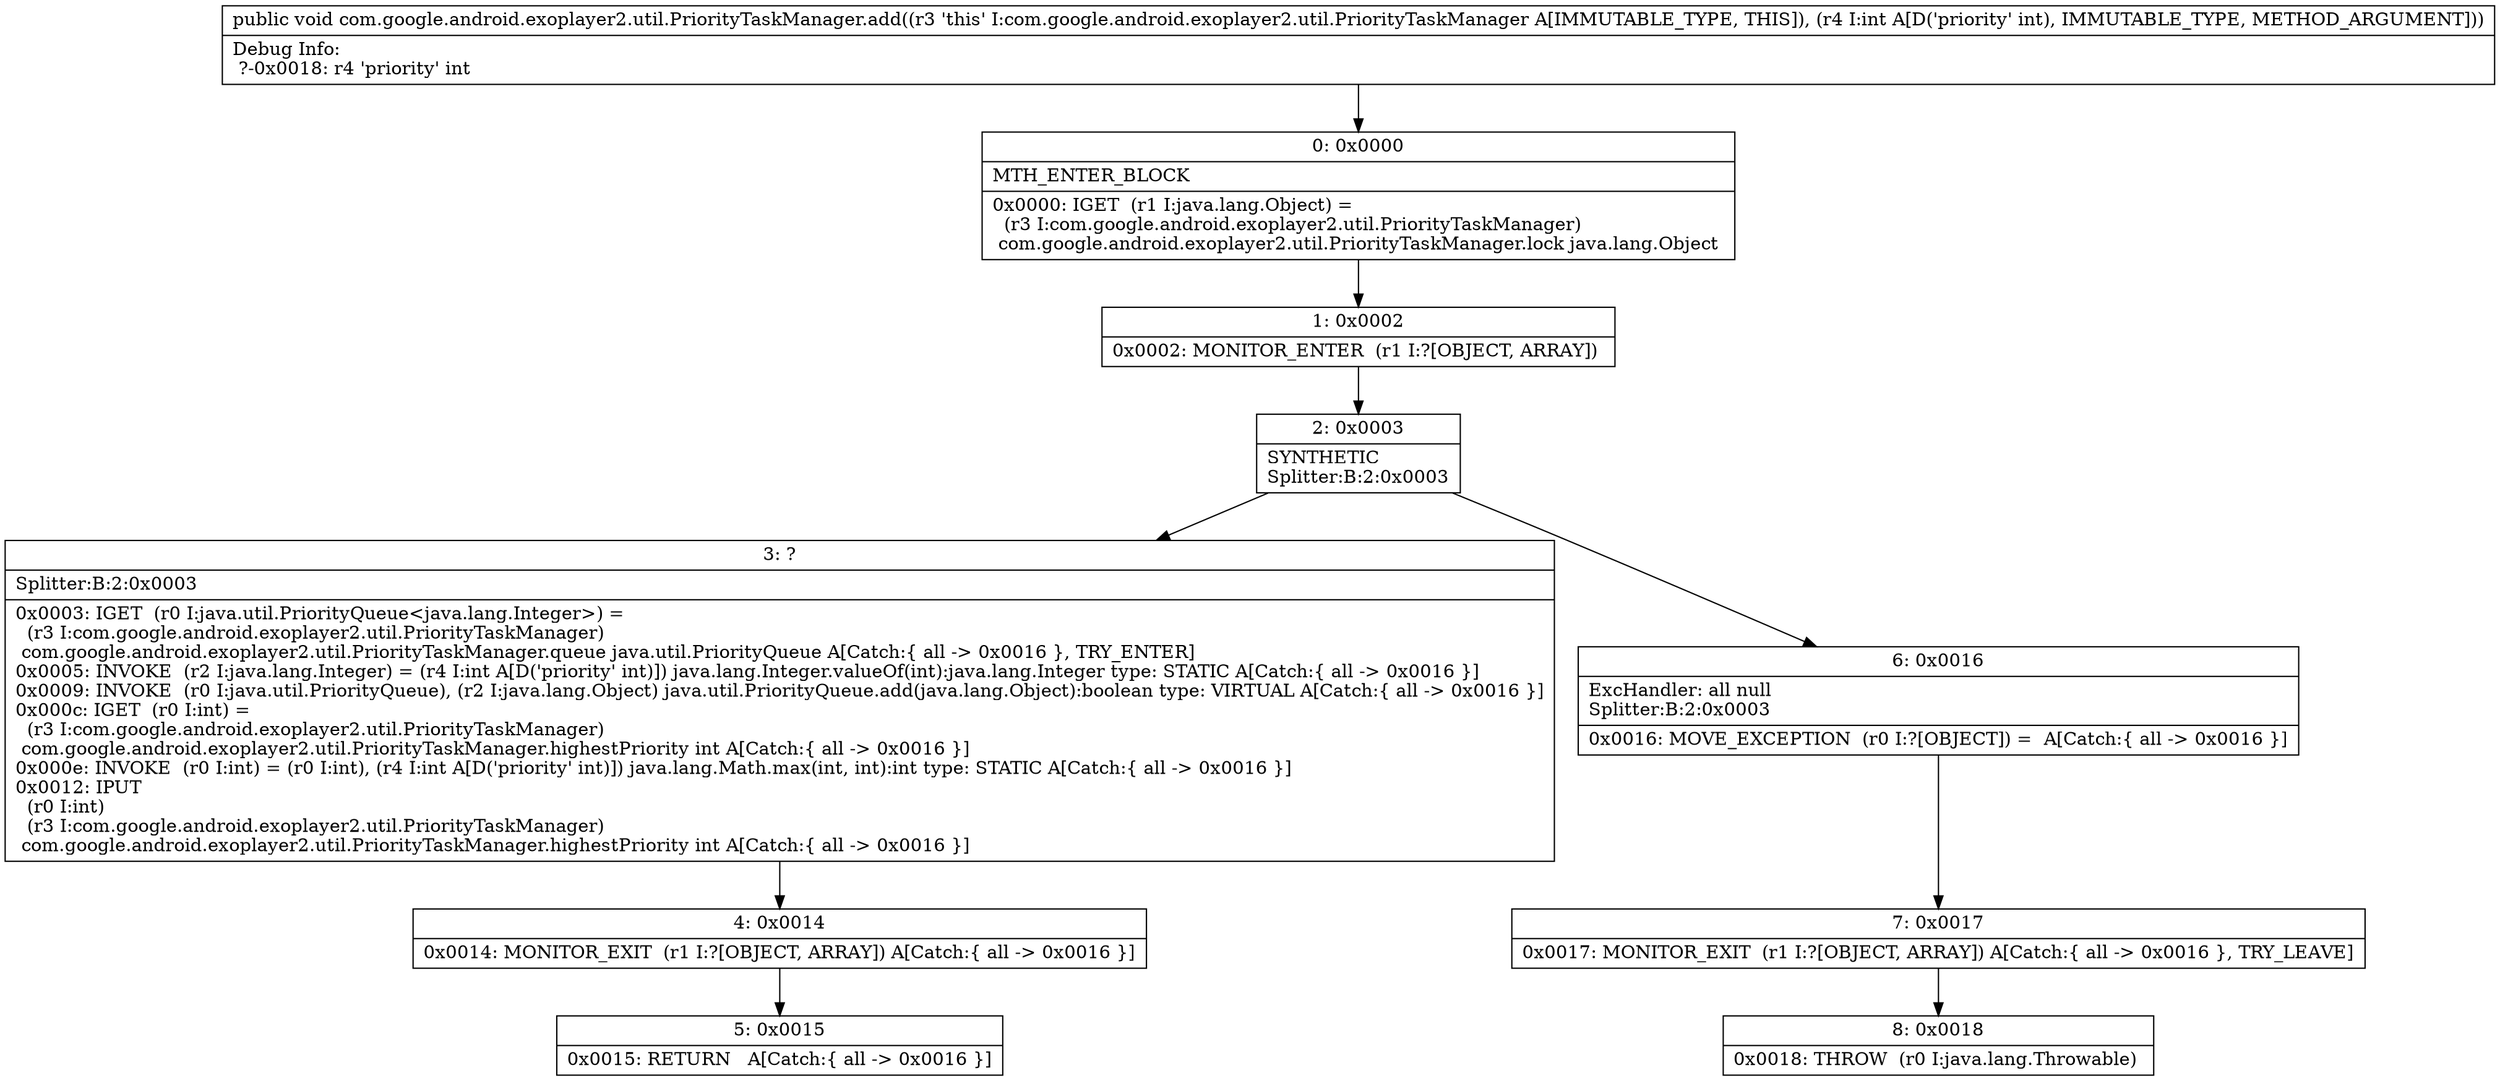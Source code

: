 digraph "CFG forcom.google.android.exoplayer2.util.PriorityTaskManager.add(I)V" {
Node_0 [shape=record,label="{0\:\ 0x0000|MTH_ENTER_BLOCK\l|0x0000: IGET  (r1 I:java.lang.Object) = \l  (r3 I:com.google.android.exoplayer2.util.PriorityTaskManager)\l com.google.android.exoplayer2.util.PriorityTaskManager.lock java.lang.Object \l}"];
Node_1 [shape=record,label="{1\:\ 0x0002|0x0002: MONITOR_ENTER  (r1 I:?[OBJECT, ARRAY]) \l}"];
Node_2 [shape=record,label="{2\:\ 0x0003|SYNTHETIC\lSplitter:B:2:0x0003\l}"];
Node_3 [shape=record,label="{3\:\ ?|Splitter:B:2:0x0003\l|0x0003: IGET  (r0 I:java.util.PriorityQueue\<java.lang.Integer\>) = \l  (r3 I:com.google.android.exoplayer2.util.PriorityTaskManager)\l com.google.android.exoplayer2.util.PriorityTaskManager.queue java.util.PriorityQueue A[Catch:\{ all \-\> 0x0016 \}, TRY_ENTER]\l0x0005: INVOKE  (r2 I:java.lang.Integer) = (r4 I:int A[D('priority' int)]) java.lang.Integer.valueOf(int):java.lang.Integer type: STATIC A[Catch:\{ all \-\> 0x0016 \}]\l0x0009: INVOKE  (r0 I:java.util.PriorityQueue), (r2 I:java.lang.Object) java.util.PriorityQueue.add(java.lang.Object):boolean type: VIRTUAL A[Catch:\{ all \-\> 0x0016 \}]\l0x000c: IGET  (r0 I:int) = \l  (r3 I:com.google.android.exoplayer2.util.PriorityTaskManager)\l com.google.android.exoplayer2.util.PriorityTaskManager.highestPriority int A[Catch:\{ all \-\> 0x0016 \}]\l0x000e: INVOKE  (r0 I:int) = (r0 I:int), (r4 I:int A[D('priority' int)]) java.lang.Math.max(int, int):int type: STATIC A[Catch:\{ all \-\> 0x0016 \}]\l0x0012: IPUT  \l  (r0 I:int)\l  (r3 I:com.google.android.exoplayer2.util.PriorityTaskManager)\l com.google.android.exoplayer2.util.PriorityTaskManager.highestPriority int A[Catch:\{ all \-\> 0x0016 \}]\l}"];
Node_4 [shape=record,label="{4\:\ 0x0014|0x0014: MONITOR_EXIT  (r1 I:?[OBJECT, ARRAY]) A[Catch:\{ all \-\> 0x0016 \}]\l}"];
Node_5 [shape=record,label="{5\:\ 0x0015|0x0015: RETURN   A[Catch:\{ all \-\> 0x0016 \}]\l}"];
Node_6 [shape=record,label="{6\:\ 0x0016|ExcHandler: all null\lSplitter:B:2:0x0003\l|0x0016: MOVE_EXCEPTION  (r0 I:?[OBJECT]) =  A[Catch:\{ all \-\> 0x0016 \}]\l}"];
Node_7 [shape=record,label="{7\:\ 0x0017|0x0017: MONITOR_EXIT  (r1 I:?[OBJECT, ARRAY]) A[Catch:\{ all \-\> 0x0016 \}, TRY_LEAVE]\l}"];
Node_8 [shape=record,label="{8\:\ 0x0018|0x0018: THROW  (r0 I:java.lang.Throwable) \l}"];
MethodNode[shape=record,label="{public void com.google.android.exoplayer2.util.PriorityTaskManager.add((r3 'this' I:com.google.android.exoplayer2.util.PriorityTaskManager A[IMMUTABLE_TYPE, THIS]), (r4 I:int A[D('priority' int), IMMUTABLE_TYPE, METHOD_ARGUMENT]))  | Debug Info:\l  ?\-0x0018: r4 'priority' int\l}"];
MethodNode -> Node_0;
Node_0 -> Node_1;
Node_1 -> Node_2;
Node_2 -> Node_3;
Node_2 -> Node_6;
Node_3 -> Node_4;
Node_4 -> Node_5;
Node_6 -> Node_7;
Node_7 -> Node_8;
}

